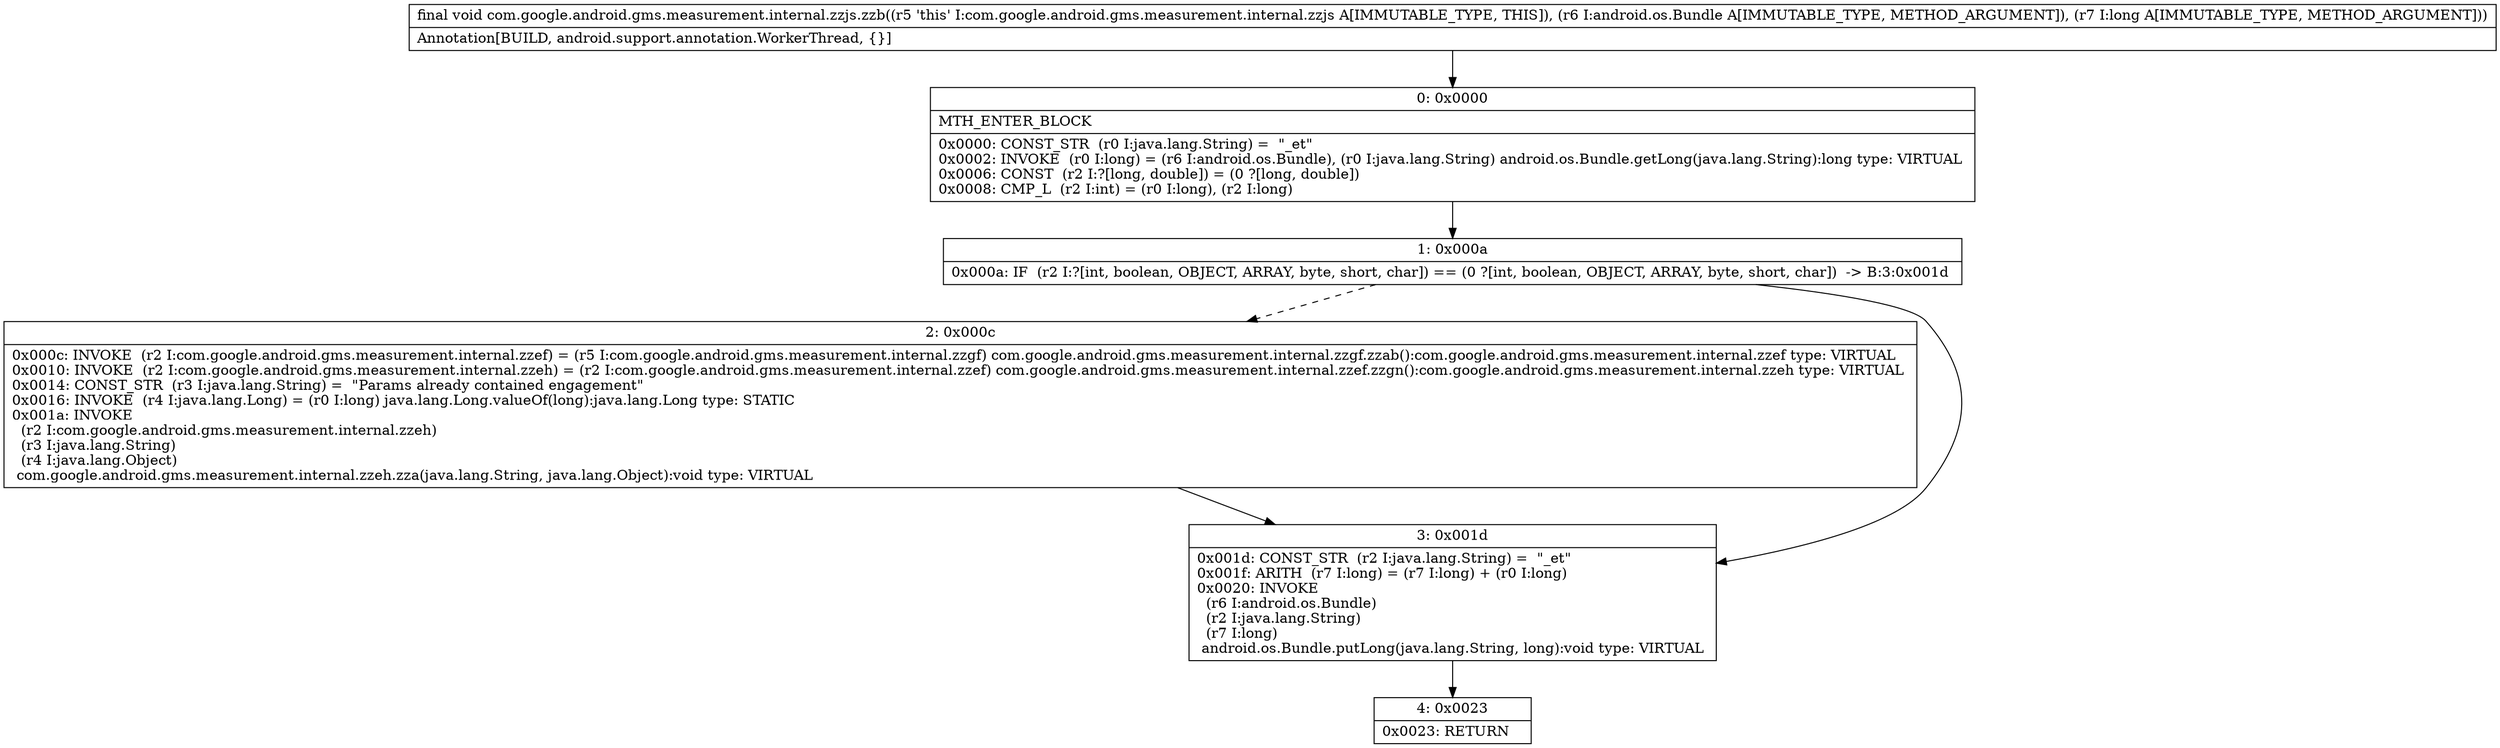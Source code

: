 digraph "CFG forcom.google.android.gms.measurement.internal.zzjs.zzb(Landroid\/os\/Bundle;J)V" {
Node_0 [shape=record,label="{0\:\ 0x0000|MTH_ENTER_BLOCK\l|0x0000: CONST_STR  (r0 I:java.lang.String) =  \"_et\" \l0x0002: INVOKE  (r0 I:long) = (r6 I:android.os.Bundle), (r0 I:java.lang.String) android.os.Bundle.getLong(java.lang.String):long type: VIRTUAL \l0x0006: CONST  (r2 I:?[long, double]) = (0 ?[long, double]) \l0x0008: CMP_L  (r2 I:int) = (r0 I:long), (r2 I:long) \l}"];
Node_1 [shape=record,label="{1\:\ 0x000a|0x000a: IF  (r2 I:?[int, boolean, OBJECT, ARRAY, byte, short, char]) == (0 ?[int, boolean, OBJECT, ARRAY, byte, short, char])  \-\> B:3:0x001d \l}"];
Node_2 [shape=record,label="{2\:\ 0x000c|0x000c: INVOKE  (r2 I:com.google.android.gms.measurement.internal.zzef) = (r5 I:com.google.android.gms.measurement.internal.zzgf) com.google.android.gms.measurement.internal.zzgf.zzab():com.google.android.gms.measurement.internal.zzef type: VIRTUAL \l0x0010: INVOKE  (r2 I:com.google.android.gms.measurement.internal.zzeh) = (r2 I:com.google.android.gms.measurement.internal.zzef) com.google.android.gms.measurement.internal.zzef.zzgn():com.google.android.gms.measurement.internal.zzeh type: VIRTUAL \l0x0014: CONST_STR  (r3 I:java.lang.String) =  \"Params already contained engagement\" \l0x0016: INVOKE  (r4 I:java.lang.Long) = (r0 I:long) java.lang.Long.valueOf(long):java.lang.Long type: STATIC \l0x001a: INVOKE  \l  (r2 I:com.google.android.gms.measurement.internal.zzeh)\l  (r3 I:java.lang.String)\l  (r4 I:java.lang.Object)\l com.google.android.gms.measurement.internal.zzeh.zza(java.lang.String, java.lang.Object):void type: VIRTUAL \l}"];
Node_3 [shape=record,label="{3\:\ 0x001d|0x001d: CONST_STR  (r2 I:java.lang.String) =  \"_et\" \l0x001f: ARITH  (r7 I:long) = (r7 I:long) + (r0 I:long) \l0x0020: INVOKE  \l  (r6 I:android.os.Bundle)\l  (r2 I:java.lang.String)\l  (r7 I:long)\l android.os.Bundle.putLong(java.lang.String, long):void type: VIRTUAL \l}"];
Node_4 [shape=record,label="{4\:\ 0x0023|0x0023: RETURN   \l}"];
MethodNode[shape=record,label="{final void com.google.android.gms.measurement.internal.zzjs.zzb((r5 'this' I:com.google.android.gms.measurement.internal.zzjs A[IMMUTABLE_TYPE, THIS]), (r6 I:android.os.Bundle A[IMMUTABLE_TYPE, METHOD_ARGUMENT]), (r7 I:long A[IMMUTABLE_TYPE, METHOD_ARGUMENT]))  | Annotation[BUILD, android.support.annotation.WorkerThread, \{\}]\l}"];
MethodNode -> Node_0;
Node_0 -> Node_1;
Node_1 -> Node_2[style=dashed];
Node_1 -> Node_3;
Node_2 -> Node_3;
Node_3 -> Node_4;
}

